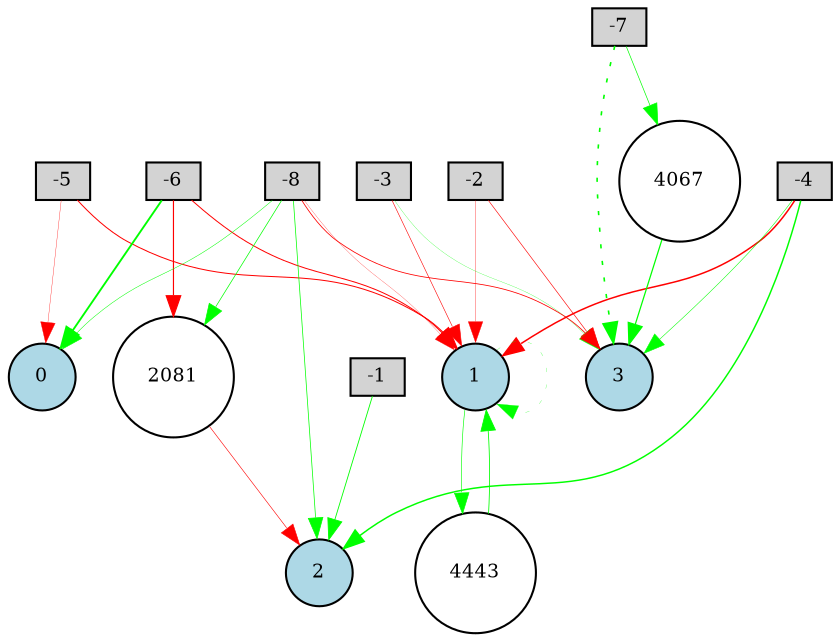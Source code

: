digraph {
	node [fontsize=9 height=0.2 shape=circle width=0.2]
	-1 [fillcolor=lightgray shape=box style=filled]
	-2 [fillcolor=lightgray shape=box style=filled]
	-3 [fillcolor=lightgray shape=box style=filled]
	-4 [fillcolor=lightgray shape=box style=filled]
	-5 [fillcolor=lightgray shape=box style=filled]
	-6 [fillcolor=lightgray shape=box style=filled]
	-7 [fillcolor=lightgray shape=box style=filled]
	-8 [fillcolor=lightgray shape=box style=filled]
	0 [fillcolor=lightblue style=filled]
	1 [fillcolor=lightblue style=filled]
	2 [fillcolor=lightblue style=filled]
	3 [fillcolor=lightblue style=filled]
	4067 [fillcolor=white style=filled]
	2081 [fillcolor=white style=filled]
	4443 [fillcolor=white style=filled]
	-8 -> 1 [color=red penwidth=0.11820117066678733 style=solid]
	-3 -> 3 [color=green penwidth=0.12377965938598022 style=solid]
	-6 -> 0 [color=green penwidth=0.9043138877068128 style=solid]
	-2 -> 1 [color=red penwidth=0.16531682660136343 style=solid]
	-3 -> 1 [color=red penwidth=0.28334723550891927 style=solid]
	-8 -> 0 [color=green penwidth=0.23698247446468357 style=solid]
	-5 -> 0 [color=red penwidth=0.15943648254432685 style=solid]
	-4 -> 1 [color=red penwidth=0.7235766639252913 style=solid]
	-1 -> 2 [color=green penwidth=0.41706265342849 style=solid]
	1 -> 1 [color=green penwidth=0.12022297731501022 style=dotted]
	-4 -> 2 [color=green penwidth=0.7072699494933792 style=solid]
	-8 -> 3 [color=red penwidth=0.3860304330024721 style=solid]
	-8 -> 2 [color=green penwidth=0.3512382342927819 style=solid]
	-2 -> 3 [color=red penwidth=0.2960100350373645 style=solid]
	-5 -> 1 [color=red penwidth=0.48316818031143194 style=solid]
	-6 -> 1 [color=red penwidth=0.47597761565734176 style=solid]
	-4 -> 3 [color=green penwidth=0.25581764130248336 style=solid]
	-8 -> 2081 [color=green penwidth=0.3445868133357262 style=solid]
	2081 -> 2 [color=red penwidth=0.2871667780895002 style=solid]
	-7 -> 3 [color=green penwidth=0.7720164502369912 style=dotted]
	-7 -> 4067 [color=green penwidth=0.3302421546262231 style=solid]
	4067 -> 3 [color=green penwidth=0.593556955519378 style=solid]
	-6 -> 2081 [color=red penwidth=0.5553256545426478 style=solid]
	1 -> 4443 [color=green penwidth=0.30000000000000004 style=solid]
	4443 -> 1 [color=green penwidth=0.39449706433359766 style=solid]
}
